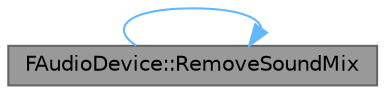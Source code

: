 digraph "FAudioDevice::RemoveSoundMix"
{
 // INTERACTIVE_SVG=YES
 // LATEX_PDF_SIZE
  bgcolor="transparent";
  edge [fontname=Helvetica,fontsize=10,labelfontname=Helvetica,labelfontsize=10];
  node [fontname=Helvetica,fontsize=10,shape=box,height=0.2,width=0.4];
  rankdir="LR";
  Node1 [id="Node000001",label="FAudioDevice::RemoveSoundMix",height=0.2,width=0.4,color="gray40", fillcolor="grey60", style="filled", fontcolor="black",tooltip="Removes a sound mix - called when SoundMix is unloaded."];
  Node1 -> Node1 [id="edge1_Node000001_Node000001",color="steelblue1",style="solid",tooltip=" "];
}
